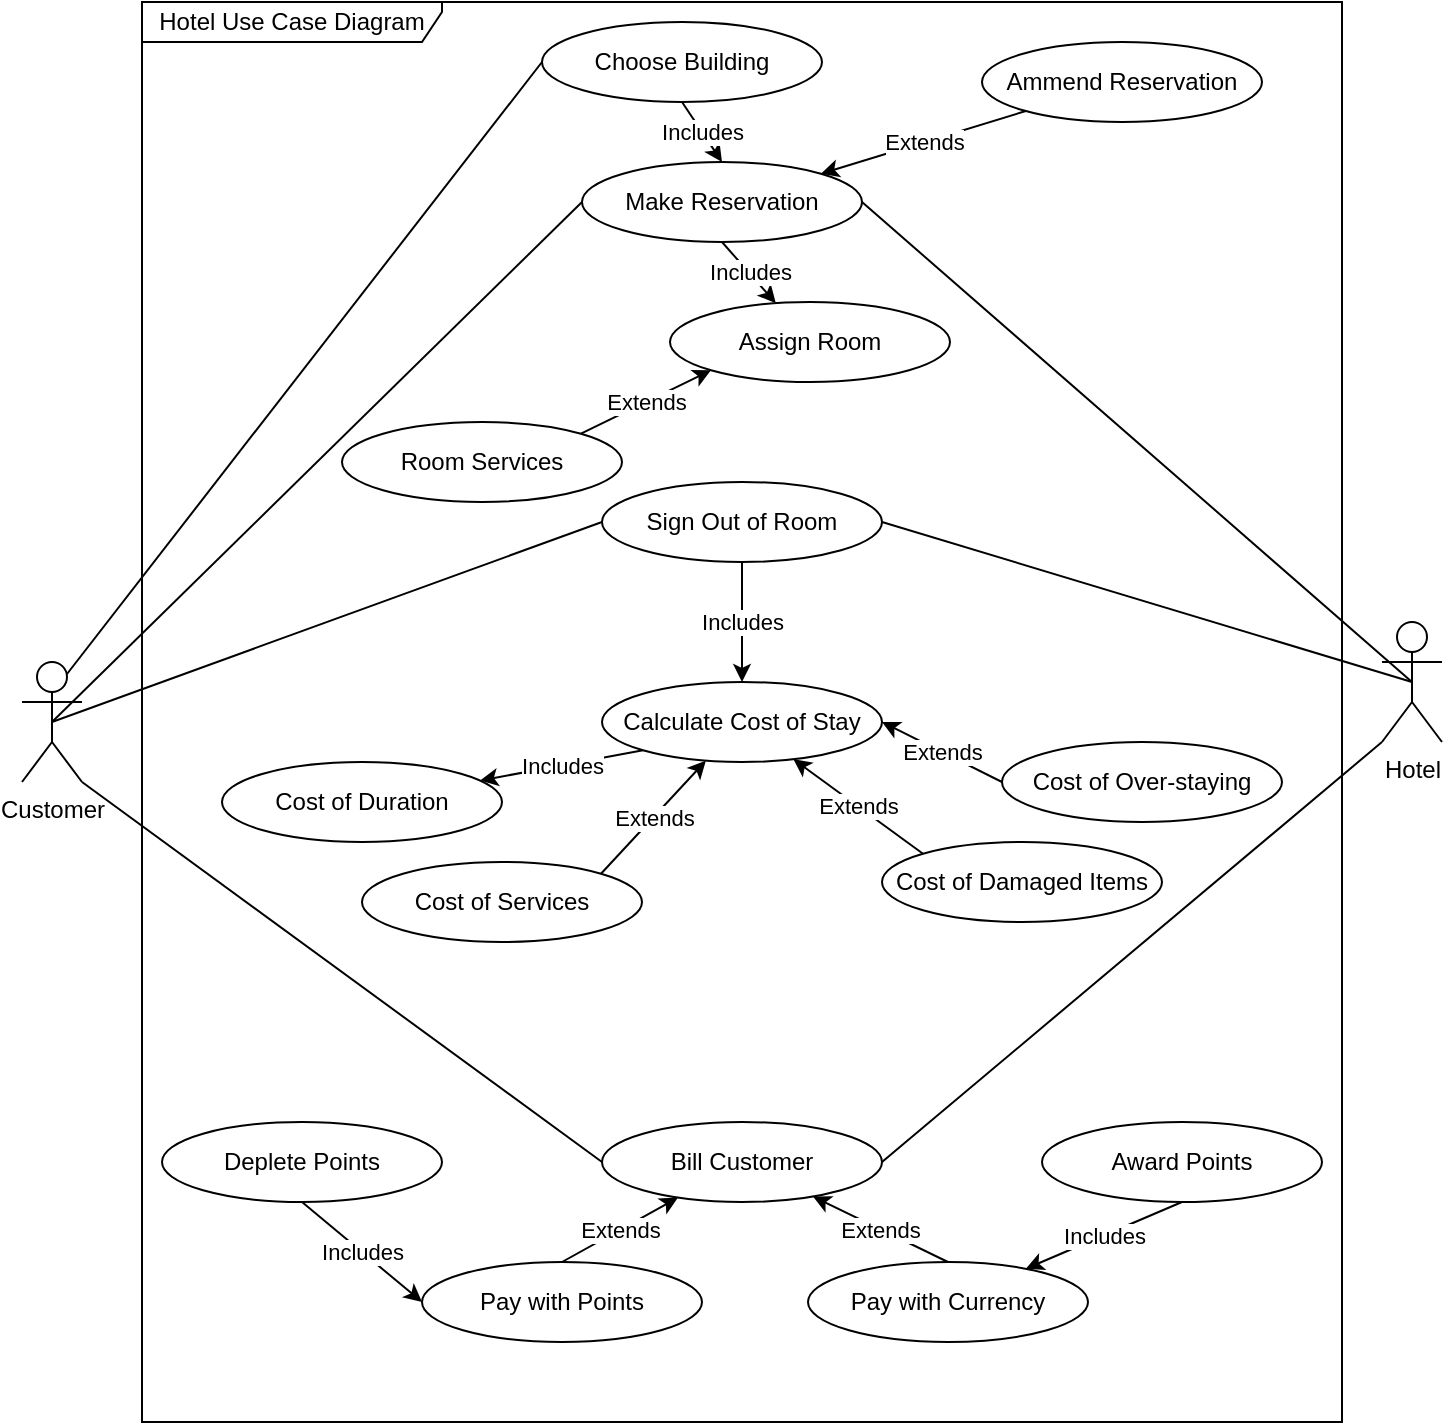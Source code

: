 <mxfile version="15.7.1" type="github">
  <diagram id="G2chzlTLqcyCp36_tDNL" name="Page-1">
    <mxGraphModel dx="1038" dy="1716" grid="1" gridSize="10" guides="1" tooltips="1" connect="1" arrows="1" fold="1" page="1" pageScale="1" pageWidth="827" pageHeight="1169" math="0" shadow="0">
      <root>
        <mxCell id="0" />
        <mxCell id="1" parent="0" />
        <mxCell id="souYiVQS3MuT5vgsJ6Q9-1" value="Hotel Use Case Diagram" style="shape=umlFrame;whiteSpace=wrap;html=1;fillColor=default;strokeColor=default;fontColor=default;width=150;height=20;" parent="1" vertex="1">
          <mxGeometry x="110" y="-1120" width="600" height="710" as="geometry" />
        </mxCell>
        <mxCell id="souYiVQS3MuT5vgsJ6Q9-8" style="rounded=0;orthogonalLoop=1;jettySize=auto;html=1;exitX=0.5;exitY=0.5;exitDx=0;exitDy=0;exitPerimeter=0;entryX=0;entryY=0.5;entryDx=0;entryDy=0;fontColor=default;strokeColor=default;labelBackgroundColor=default;endArrow=none;endFill=0;" parent="1" source="souYiVQS3MuT5vgsJ6Q9-2" target="souYiVQS3MuT5vgsJ6Q9-4" edge="1">
          <mxGeometry relative="1" as="geometry" />
        </mxCell>
        <mxCell id="souYiVQS3MuT5vgsJ6Q9-20" style="edgeStyle=none;rounded=0;orthogonalLoop=1;jettySize=auto;html=1;exitX=0.5;exitY=0.5;exitDx=0;exitDy=0;exitPerimeter=0;entryX=0;entryY=0.5;entryDx=0;entryDy=0;labelBackgroundColor=default;fontColor=default;startArrow=none;startFill=0;endArrow=none;endFill=0;strokeColor=default;" parent="1" source="souYiVQS3MuT5vgsJ6Q9-2" target="souYiVQS3MuT5vgsJ6Q9-11" edge="1">
          <mxGeometry relative="1" as="geometry" />
        </mxCell>
        <mxCell id="souYiVQS3MuT5vgsJ6Q9-36" style="edgeStyle=none;rounded=0;orthogonalLoop=1;jettySize=auto;html=1;exitX=1;exitY=1;exitDx=0;exitDy=0;exitPerimeter=0;entryX=0;entryY=0.5;entryDx=0;entryDy=0;labelBackgroundColor=default;fontColor=default;startArrow=none;startFill=0;endArrow=none;endFill=0;strokeColor=default;" parent="1" source="souYiVQS3MuT5vgsJ6Q9-2" target="souYiVQS3MuT5vgsJ6Q9-33" edge="1">
          <mxGeometry relative="1" as="geometry" />
        </mxCell>
        <mxCell id="8S_53ptZYDkWNQ6xQKXB-2" style="edgeStyle=none;rounded=0;orthogonalLoop=1;jettySize=auto;html=1;exitX=0.75;exitY=0.1;exitDx=0;exitDy=0;exitPerimeter=0;entryX=0;entryY=0.5;entryDx=0;entryDy=0;labelBackgroundColor=default;fontColor=default;startArrow=none;startFill=0;endArrow=none;endFill=0;strokeColor=default;" parent="1" source="souYiVQS3MuT5vgsJ6Q9-2" target="8S_53ptZYDkWNQ6xQKXB-1" edge="1">
          <mxGeometry relative="1" as="geometry" />
        </mxCell>
        <mxCell id="souYiVQS3MuT5vgsJ6Q9-2" value="Customer" style="shape=umlActor;verticalLabelPosition=bottom;verticalAlign=top;html=1;fontColor=default;strokeColor=default;fillColor=default;" parent="1" vertex="1">
          <mxGeometry x="50" y="-790" width="30" height="60" as="geometry" />
        </mxCell>
        <mxCell id="souYiVQS3MuT5vgsJ6Q9-9" style="edgeStyle=none;rounded=0;orthogonalLoop=1;jettySize=auto;html=1;exitX=0.5;exitY=0.5;exitDx=0;exitDy=0;exitPerimeter=0;entryX=1;entryY=0.5;entryDx=0;entryDy=0;labelBackgroundColor=default;fontColor=default;endArrow=none;endFill=0;strokeColor=default;" parent="1" source="souYiVQS3MuT5vgsJ6Q9-3" target="souYiVQS3MuT5vgsJ6Q9-4" edge="1">
          <mxGeometry relative="1" as="geometry" />
        </mxCell>
        <mxCell id="souYiVQS3MuT5vgsJ6Q9-35" style="edgeStyle=none;rounded=0;orthogonalLoop=1;jettySize=auto;html=1;exitX=0;exitY=1;exitDx=0;exitDy=0;exitPerimeter=0;entryX=1;entryY=0.5;entryDx=0;entryDy=0;labelBackgroundColor=default;fontColor=default;startArrow=none;startFill=0;endArrow=none;endFill=0;strokeColor=default;" parent="1" source="souYiVQS3MuT5vgsJ6Q9-3" target="souYiVQS3MuT5vgsJ6Q9-33" edge="1">
          <mxGeometry relative="1" as="geometry" />
        </mxCell>
        <mxCell id="souYiVQS3MuT5vgsJ6Q9-3" value="Hotel" style="shape=umlActor;verticalLabelPosition=bottom;verticalAlign=top;html=1;fontColor=default;strokeColor=default;fillColor=default;" parent="1" vertex="1">
          <mxGeometry x="730" y="-810" width="30" height="60" as="geometry" />
        </mxCell>
        <mxCell id="souYiVQS3MuT5vgsJ6Q9-19" value="Includes" style="edgeStyle=none;rounded=0;orthogonalLoop=1;jettySize=auto;html=1;exitX=0.5;exitY=1;exitDx=0;exitDy=0;labelBackgroundColor=default;fontColor=default;startArrow=none;startFill=0;endArrow=classic;endFill=1;strokeColor=default;" parent="1" source="souYiVQS3MuT5vgsJ6Q9-4" target="souYiVQS3MuT5vgsJ6Q9-10" edge="1">
          <mxGeometry relative="1" as="geometry" />
        </mxCell>
        <mxCell id="orXDHhAvGoigmNGiC0so-2" value="Extends" style="rounded=0;orthogonalLoop=1;jettySize=auto;html=1;exitX=1;exitY=0;exitDx=0;exitDy=0;startArrow=classic;startFill=1;endArrow=none;endFill=0;" parent="1" source="souYiVQS3MuT5vgsJ6Q9-4" target="orXDHhAvGoigmNGiC0so-1" edge="1">
          <mxGeometry relative="1" as="geometry" />
        </mxCell>
        <mxCell id="souYiVQS3MuT5vgsJ6Q9-4" value="Make Reservation" style="ellipse;whiteSpace=wrap;html=1;fontColor=default;strokeColor=default;fillColor=default;" parent="1" vertex="1">
          <mxGeometry x="330" y="-1040" width="140" height="40" as="geometry" />
        </mxCell>
        <mxCell id="souYiVQS3MuT5vgsJ6Q9-10" value="Assign Room" style="ellipse;whiteSpace=wrap;html=1;fontColor=default;strokeColor=default;fillColor=default;" parent="1" vertex="1">
          <mxGeometry x="374" y="-970" width="140" height="40" as="geometry" />
        </mxCell>
        <mxCell id="souYiVQS3MuT5vgsJ6Q9-21" style="edgeStyle=none;rounded=0;orthogonalLoop=1;jettySize=auto;html=1;exitX=1;exitY=0.5;exitDx=0;exitDy=0;entryX=0.5;entryY=0.5;entryDx=0;entryDy=0;entryPerimeter=0;labelBackgroundColor=default;fontColor=default;startArrow=none;startFill=0;endArrow=none;endFill=0;strokeColor=default;" parent="1" source="souYiVQS3MuT5vgsJ6Q9-11" target="souYiVQS3MuT5vgsJ6Q9-3" edge="1">
          <mxGeometry relative="1" as="geometry" />
        </mxCell>
        <mxCell id="souYiVQS3MuT5vgsJ6Q9-23" value="Includes" style="edgeStyle=none;rounded=0;orthogonalLoop=1;jettySize=auto;html=1;exitX=0.5;exitY=1;exitDx=0;exitDy=0;entryX=0.5;entryY=0;entryDx=0;entryDy=0;labelBackgroundColor=default;fontColor=default;startArrow=none;startFill=0;endArrow=classic;endFill=1;strokeColor=default;" parent="1" source="souYiVQS3MuT5vgsJ6Q9-11" target="souYiVQS3MuT5vgsJ6Q9-13" edge="1">
          <mxGeometry relative="1" as="geometry" />
        </mxCell>
        <mxCell id="souYiVQS3MuT5vgsJ6Q9-11" value="Sign Out of Room" style="ellipse;whiteSpace=wrap;html=1;fontColor=default;strokeColor=default;fillColor=default;" parent="1" vertex="1">
          <mxGeometry x="340" y="-880" width="140" height="40" as="geometry" />
        </mxCell>
        <mxCell id="souYiVQS3MuT5vgsJ6Q9-18" value="Extends" style="edgeStyle=none;rounded=0;orthogonalLoop=1;jettySize=auto;html=1;exitX=1;exitY=0;exitDx=0;exitDy=0;entryX=0;entryY=1;entryDx=0;entryDy=0;labelBackgroundColor=default;fontColor=default;startArrow=none;startFill=0;endArrow=classic;endFill=1;strokeColor=default;" parent="1" source="souYiVQS3MuT5vgsJ6Q9-12" target="souYiVQS3MuT5vgsJ6Q9-10" edge="1">
          <mxGeometry relative="1" as="geometry" />
        </mxCell>
        <mxCell id="souYiVQS3MuT5vgsJ6Q9-12" value="Room Services" style="ellipse;whiteSpace=wrap;html=1;fontColor=default;strokeColor=default;fillColor=default;" parent="1" vertex="1">
          <mxGeometry x="210" y="-910" width="140" height="40" as="geometry" />
        </mxCell>
        <mxCell id="souYiVQS3MuT5vgsJ6Q9-28" value="Includes" style="edgeStyle=none;rounded=0;orthogonalLoop=1;jettySize=auto;html=1;exitX=0;exitY=1;exitDx=0;exitDy=0;labelBackgroundColor=default;fontColor=default;startArrow=none;startFill=0;endArrow=classic;endFill=1;strokeColor=default;" parent="1" source="souYiVQS3MuT5vgsJ6Q9-13" target="souYiVQS3MuT5vgsJ6Q9-24" edge="1">
          <mxGeometry relative="1" as="geometry" />
        </mxCell>
        <mxCell id="souYiVQS3MuT5vgsJ6Q9-13" value="Calculate Cost of Stay" style="ellipse;whiteSpace=wrap;html=1;fontColor=default;strokeColor=default;fillColor=default;" parent="1" vertex="1">
          <mxGeometry x="340" y="-780" width="140" height="40" as="geometry" />
        </mxCell>
        <mxCell id="souYiVQS3MuT5vgsJ6Q9-24" value="Cost of Duration" style="ellipse;whiteSpace=wrap;html=1;fontColor=default;strokeColor=default;fillColor=default;" parent="1" vertex="1">
          <mxGeometry x="150" y="-740" width="140" height="40" as="geometry" />
        </mxCell>
        <mxCell id="souYiVQS3MuT5vgsJ6Q9-30" value="Extends" style="edgeStyle=none;rounded=0;orthogonalLoop=1;jettySize=auto;html=1;exitX=1;exitY=0;exitDx=0;exitDy=0;labelBackgroundColor=default;fontColor=default;startArrow=none;startFill=0;endArrow=classic;endFill=1;strokeColor=default;" parent="1" source="souYiVQS3MuT5vgsJ6Q9-25" target="souYiVQS3MuT5vgsJ6Q9-13" edge="1">
          <mxGeometry relative="1" as="geometry" />
        </mxCell>
        <mxCell id="souYiVQS3MuT5vgsJ6Q9-25" value="Cost of Services" style="ellipse;whiteSpace=wrap;html=1;fontColor=default;strokeColor=default;fillColor=default;" parent="1" vertex="1">
          <mxGeometry x="220" y="-690" width="140" height="40" as="geometry" />
        </mxCell>
        <mxCell id="souYiVQS3MuT5vgsJ6Q9-31" value="Extends" style="edgeStyle=none;rounded=0;orthogonalLoop=1;jettySize=auto;html=1;exitX=0;exitY=0;exitDx=0;exitDy=0;labelBackgroundColor=default;fontColor=default;startArrow=none;startFill=0;endArrow=classic;endFill=1;strokeColor=default;" parent="1" source="souYiVQS3MuT5vgsJ6Q9-26" target="souYiVQS3MuT5vgsJ6Q9-13" edge="1">
          <mxGeometry relative="1" as="geometry" />
        </mxCell>
        <mxCell id="souYiVQS3MuT5vgsJ6Q9-26" value="Cost of Damaged Items" style="ellipse;whiteSpace=wrap;html=1;fontColor=default;strokeColor=default;fillColor=default;" parent="1" vertex="1">
          <mxGeometry x="480" y="-700" width="140" height="40" as="geometry" />
        </mxCell>
        <mxCell id="souYiVQS3MuT5vgsJ6Q9-32" value="Extends" style="edgeStyle=none;rounded=0;orthogonalLoop=1;jettySize=auto;html=1;exitX=0;exitY=0.5;exitDx=0;exitDy=0;entryX=1;entryY=0.5;entryDx=0;entryDy=0;labelBackgroundColor=default;fontColor=default;startArrow=none;startFill=0;endArrow=classic;endFill=1;strokeColor=default;" parent="1" source="souYiVQS3MuT5vgsJ6Q9-27" target="souYiVQS3MuT5vgsJ6Q9-13" edge="1">
          <mxGeometry relative="1" as="geometry" />
        </mxCell>
        <mxCell id="souYiVQS3MuT5vgsJ6Q9-27" value="Cost of Over-staying" style="ellipse;whiteSpace=wrap;html=1;fontColor=default;strokeColor=default;fillColor=default;" parent="1" vertex="1">
          <mxGeometry x="540" y="-750" width="140" height="40" as="geometry" />
        </mxCell>
        <mxCell id="souYiVQS3MuT5vgsJ6Q9-33" value="Bill Customer" style="ellipse;whiteSpace=wrap;html=1;fontColor=default;strokeColor=default;fillColor=default;" parent="1" vertex="1">
          <mxGeometry x="340" y="-560" width="140" height="40" as="geometry" />
        </mxCell>
        <mxCell id="souYiVQS3MuT5vgsJ6Q9-39" value="Extends" style="edgeStyle=none;rounded=0;orthogonalLoop=1;jettySize=auto;html=1;exitX=0.5;exitY=0;exitDx=0;exitDy=0;labelBackgroundColor=default;fontColor=default;startArrow=none;startFill=0;endArrow=classic;endFill=1;strokeColor=default;" parent="1" source="souYiVQS3MuT5vgsJ6Q9-37" target="souYiVQS3MuT5vgsJ6Q9-33" edge="1">
          <mxGeometry relative="1" as="geometry" />
        </mxCell>
        <mxCell id="souYiVQS3MuT5vgsJ6Q9-37" value="Pay with Points" style="ellipse;whiteSpace=wrap;html=1;fontColor=default;strokeColor=default;fillColor=default;" parent="1" vertex="1">
          <mxGeometry x="250" y="-490" width="140" height="40" as="geometry" />
        </mxCell>
        <mxCell id="souYiVQS3MuT5vgsJ6Q9-40" value="Extends" style="edgeStyle=none;rounded=0;orthogonalLoop=1;jettySize=auto;html=1;exitX=0.5;exitY=0;exitDx=0;exitDy=0;labelBackgroundColor=default;fontColor=default;startArrow=none;startFill=0;endArrow=classic;endFill=1;strokeColor=default;" parent="1" source="souYiVQS3MuT5vgsJ6Q9-38" target="souYiVQS3MuT5vgsJ6Q9-33" edge="1">
          <mxGeometry relative="1" as="geometry" />
        </mxCell>
        <mxCell id="souYiVQS3MuT5vgsJ6Q9-38" value="Pay with Currency" style="ellipse;whiteSpace=wrap;html=1;fontColor=default;strokeColor=default;fillColor=default;" parent="1" vertex="1">
          <mxGeometry x="443" y="-490" width="140" height="40" as="geometry" />
        </mxCell>
        <mxCell id="8S_53ptZYDkWNQ6xQKXB-3" value="Includes" style="edgeStyle=none;rounded=0;orthogonalLoop=1;jettySize=auto;html=1;exitX=0.5;exitY=1;exitDx=0;exitDy=0;entryX=0.5;entryY=0;entryDx=0;entryDy=0;labelBackgroundColor=default;fontColor=default;startArrow=none;startFill=0;endArrow=classic;endFill=1;strokeColor=default;" parent="1" source="8S_53ptZYDkWNQ6xQKXB-1" target="souYiVQS3MuT5vgsJ6Q9-4" edge="1">
          <mxGeometry relative="1" as="geometry" />
        </mxCell>
        <mxCell id="8S_53ptZYDkWNQ6xQKXB-1" value="Choose Building" style="ellipse;whiteSpace=wrap;html=1;fontColor=default;strokeColor=default;fillColor=default;" parent="1" vertex="1">
          <mxGeometry x="310" y="-1110" width="140" height="40" as="geometry" />
        </mxCell>
        <mxCell id="orXDHhAvGoigmNGiC0so-1" value="Ammend Reservation" style="ellipse;whiteSpace=wrap;html=1;fontColor=default;strokeColor=default;fillColor=default;" parent="1" vertex="1">
          <mxGeometry x="530" y="-1100" width="140" height="40" as="geometry" />
        </mxCell>
        <mxCell id="3xVG8O3iqfGMdLv3z92i-2" value="Includes" style="rounded=0;orthogonalLoop=1;jettySize=auto;html=1;exitX=0.5;exitY=1;exitDx=0;exitDy=0;entryX=0;entryY=0.5;entryDx=0;entryDy=0;" edge="1" parent="1" source="3xVG8O3iqfGMdLv3z92i-1" target="souYiVQS3MuT5vgsJ6Q9-37">
          <mxGeometry relative="1" as="geometry" />
        </mxCell>
        <mxCell id="3xVG8O3iqfGMdLv3z92i-1" value="Deplete Points" style="ellipse;whiteSpace=wrap;html=1;fontColor=default;strokeColor=default;fillColor=default;" vertex="1" parent="1">
          <mxGeometry x="120" y="-560" width="140" height="40" as="geometry" />
        </mxCell>
        <mxCell id="3xVG8O3iqfGMdLv3z92i-4" value="Includes" style="edgeStyle=none;rounded=0;orthogonalLoop=1;jettySize=auto;html=1;exitX=0.5;exitY=1;exitDx=0;exitDy=0;" edge="1" parent="1" source="3xVG8O3iqfGMdLv3z92i-3" target="souYiVQS3MuT5vgsJ6Q9-38">
          <mxGeometry relative="1" as="geometry" />
        </mxCell>
        <mxCell id="3xVG8O3iqfGMdLv3z92i-3" value="Award Points" style="ellipse;whiteSpace=wrap;html=1;fontColor=default;strokeColor=default;fillColor=default;" vertex="1" parent="1">
          <mxGeometry x="560" y="-560" width="140" height="40" as="geometry" />
        </mxCell>
      </root>
    </mxGraphModel>
  </diagram>
</mxfile>
